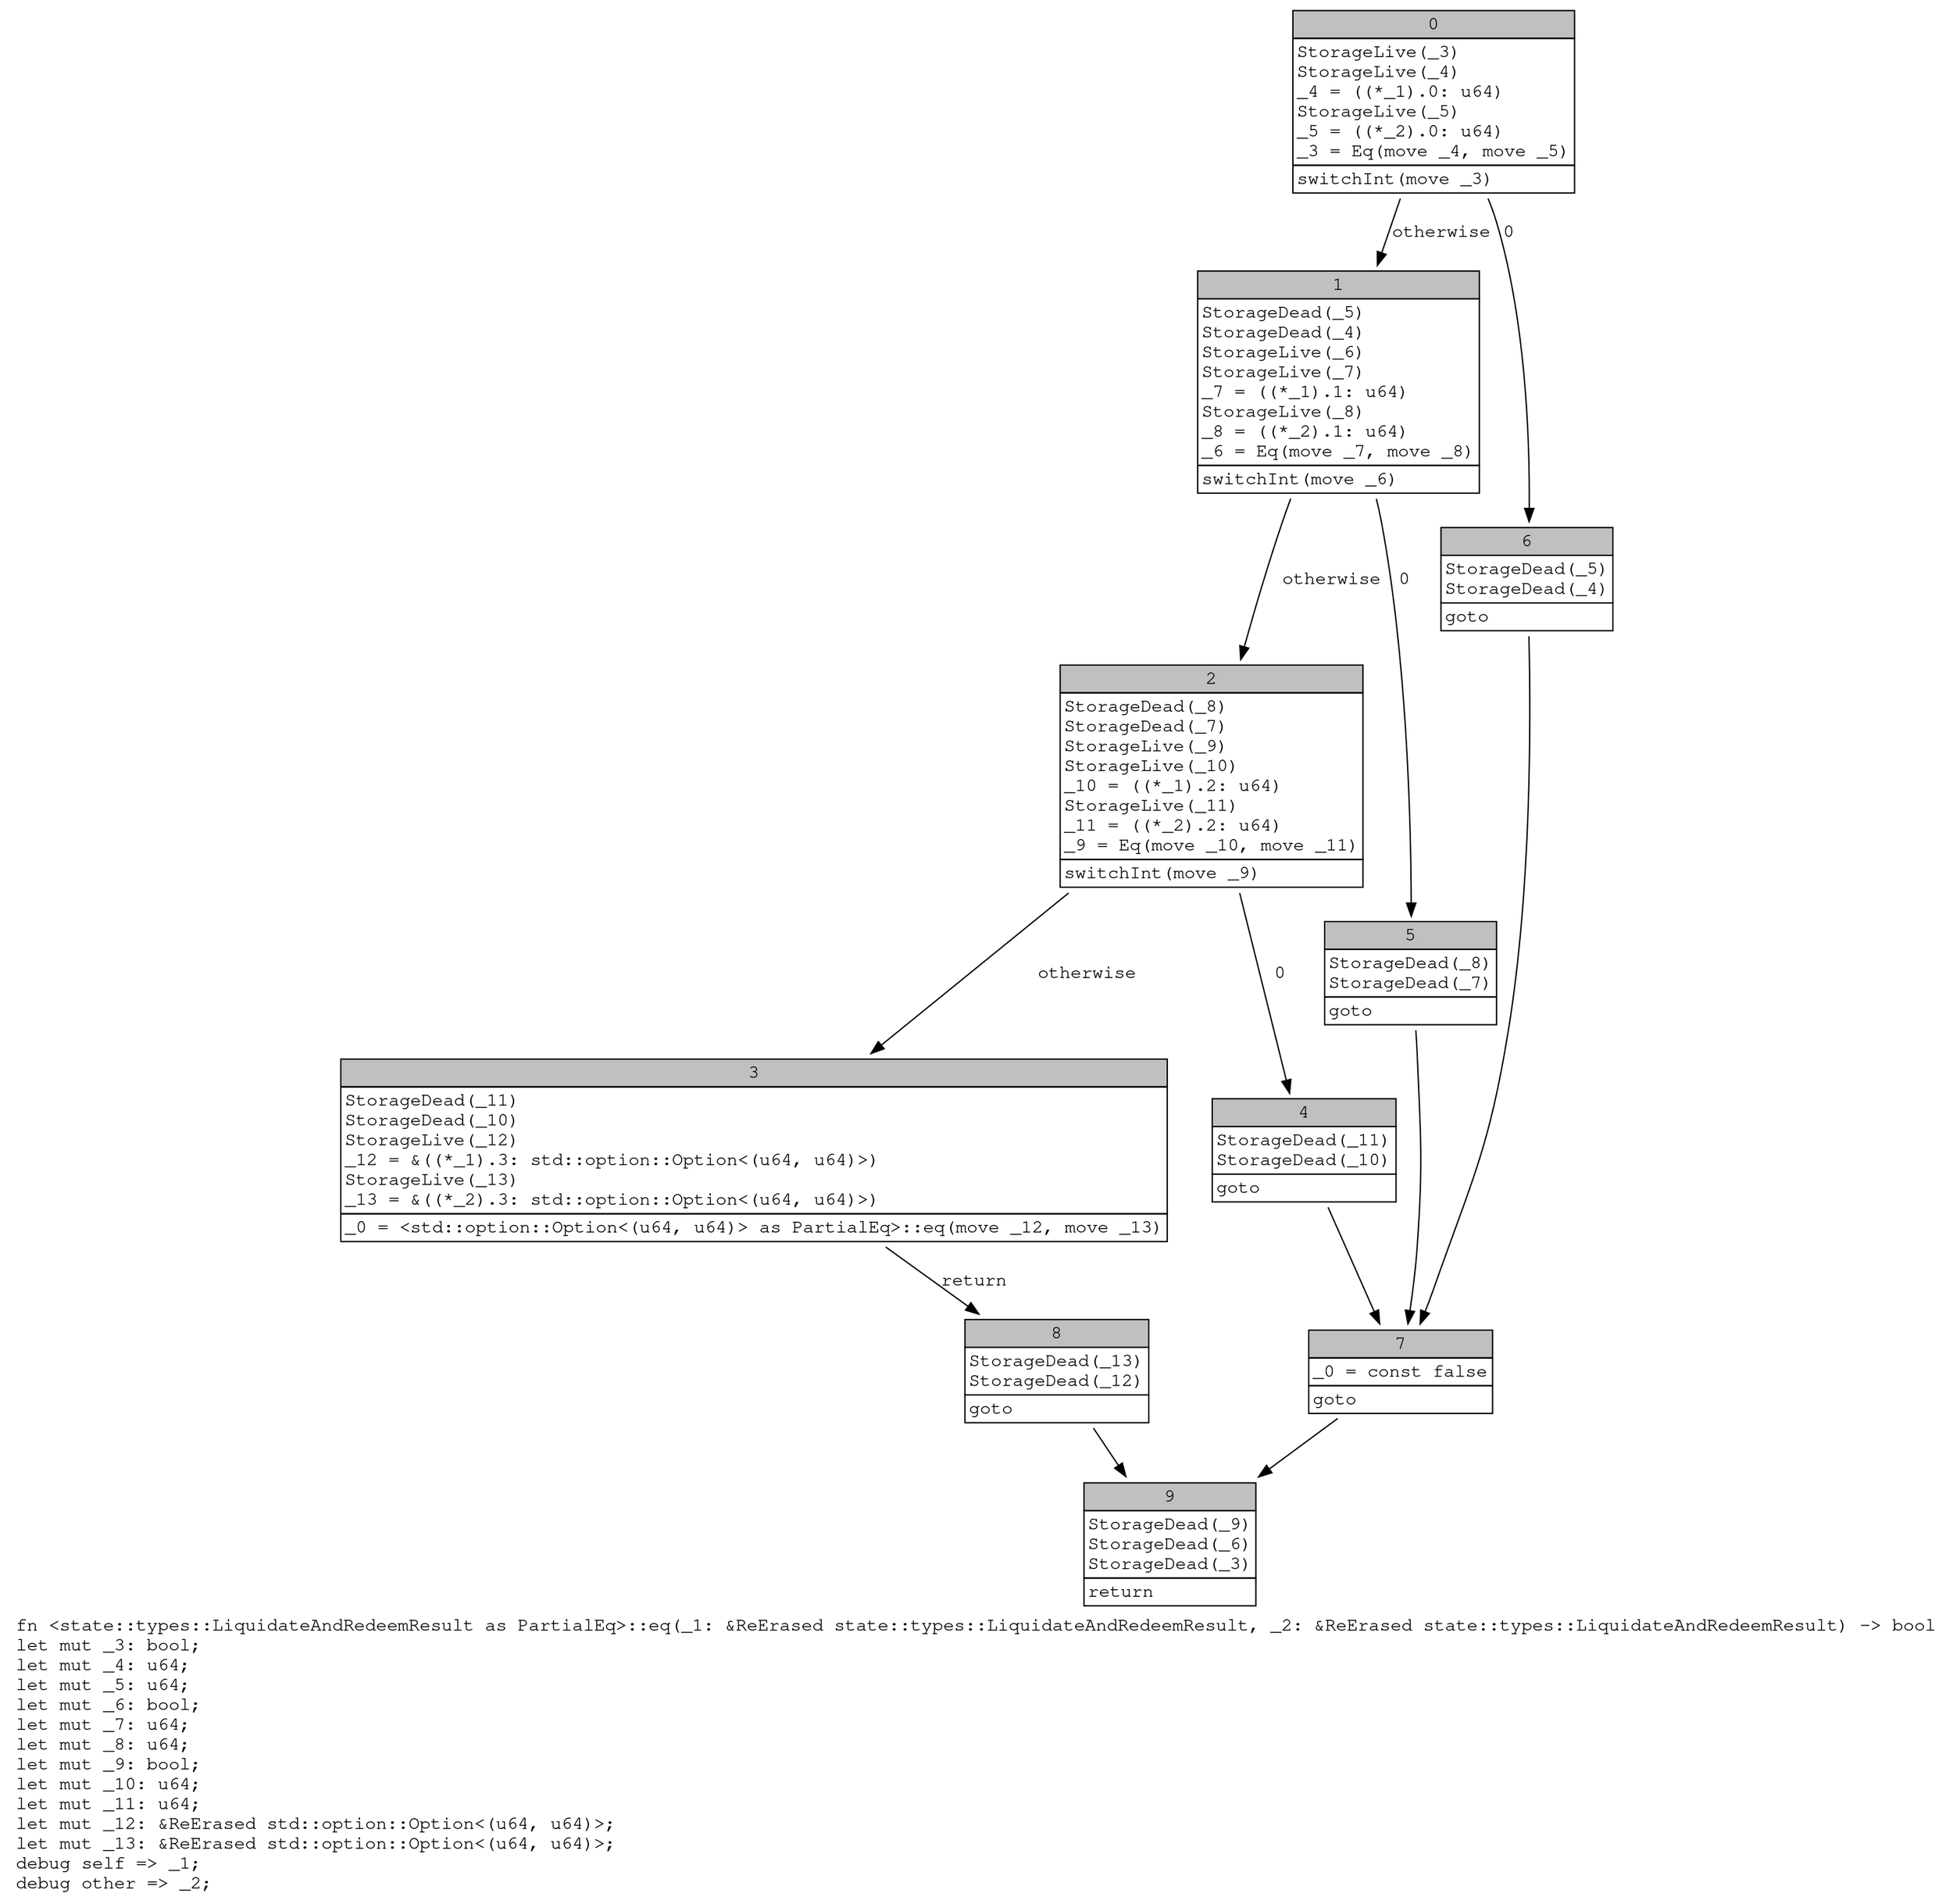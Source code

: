 digraph Mir_0_10690 {
    graph [fontname="Courier, monospace"];
    node [fontname="Courier, monospace"];
    edge [fontname="Courier, monospace"];
    label=<fn &lt;state::types::LiquidateAndRedeemResult as PartialEq&gt;::eq(_1: &amp;ReErased state::types::LiquidateAndRedeemResult, _2: &amp;ReErased state::types::LiquidateAndRedeemResult) -&gt; bool<br align="left"/>let mut _3: bool;<br align="left"/>let mut _4: u64;<br align="left"/>let mut _5: u64;<br align="left"/>let mut _6: bool;<br align="left"/>let mut _7: u64;<br align="left"/>let mut _8: u64;<br align="left"/>let mut _9: bool;<br align="left"/>let mut _10: u64;<br align="left"/>let mut _11: u64;<br align="left"/>let mut _12: &amp;ReErased std::option::Option&lt;(u64, u64)&gt;;<br align="left"/>let mut _13: &amp;ReErased std::option::Option&lt;(u64, u64)&gt;;<br align="left"/>debug self =&gt; _1;<br align="left"/>debug other =&gt; _2;<br align="left"/>>;
    bb0__0_10690 [shape="none", label=<<table border="0" cellborder="1" cellspacing="0"><tr><td bgcolor="gray" align="center" colspan="1">0</td></tr><tr><td align="left" balign="left">StorageLive(_3)<br/>StorageLive(_4)<br/>_4 = ((*_1).0: u64)<br/>StorageLive(_5)<br/>_5 = ((*_2).0: u64)<br/>_3 = Eq(move _4, move _5)<br/></td></tr><tr><td align="left">switchInt(move _3)</td></tr></table>>];
    bb1__0_10690 [shape="none", label=<<table border="0" cellborder="1" cellspacing="0"><tr><td bgcolor="gray" align="center" colspan="1">1</td></tr><tr><td align="left" balign="left">StorageDead(_5)<br/>StorageDead(_4)<br/>StorageLive(_6)<br/>StorageLive(_7)<br/>_7 = ((*_1).1: u64)<br/>StorageLive(_8)<br/>_8 = ((*_2).1: u64)<br/>_6 = Eq(move _7, move _8)<br/></td></tr><tr><td align="left">switchInt(move _6)</td></tr></table>>];
    bb2__0_10690 [shape="none", label=<<table border="0" cellborder="1" cellspacing="0"><tr><td bgcolor="gray" align="center" colspan="1">2</td></tr><tr><td align="left" balign="left">StorageDead(_8)<br/>StorageDead(_7)<br/>StorageLive(_9)<br/>StorageLive(_10)<br/>_10 = ((*_1).2: u64)<br/>StorageLive(_11)<br/>_11 = ((*_2).2: u64)<br/>_9 = Eq(move _10, move _11)<br/></td></tr><tr><td align="left">switchInt(move _9)</td></tr></table>>];
    bb3__0_10690 [shape="none", label=<<table border="0" cellborder="1" cellspacing="0"><tr><td bgcolor="gray" align="center" colspan="1">3</td></tr><tr><td align="left" balign="left">StorageDead(_11)<br/>StorageDead(_10)<br/>StorageLive(_12)<br/>_12 = &amp;((*_1).3: std::option::Option&lt;(u64, u64)&gt;)<br/>StorageLive(_13)<br/>_13 = &amp;((*_2).3: std::option::Option&lt;(u64, u64)&gt;)<br/></td></tr><tr><td align="left">_0 = &lt;std::option::Option&lt;(u64, u64)&gt; as PartialEq&gt;::eq(move _12, move _13)</td></tr></table>>];
    bb4__0_10690 [shape="none", label=<<table border="0" cellborder="1" cellspacing="0"><tr><td bgcolor="gray" align="center" colspan="1">4</td></tr><tr><td align="left" balign="left">StorageDead(_11)<br/>StorageDead(_10)<br/></td></tr><tr><td align="left">goto</td></tr></table>>];
    bb5__0_10690 [shape="none", label=<<table border="0" cellborder="1" cellspacing="0"><tr><td bgcolor="gray" align="center" colspan="1">5</td></tr><tr><td align="left" balign="left">StorageDead(_8)<br/>StorageDead(_7)<br/></td></tr><tr><td align="left">goto</td></tr></table>>];
    bb6__0_10690 [shape="none", label=<<table border="0" cellborder="1" cellspacing="0"><tr><td bgcolor="gray" align="center" colspan="1">6</td></tr><tr><td align="left" balign="left">StorageDead(_5)<br/>StorageDead(_4)<br/></td></tr><tr><td align="left">goto</td></tr></table>>];
    bb7__0_10690 [shape="none", label=<<table border="0" cellborder="1" cellspacing="0"><tr><td bgcolor="gray" align="center" colspan="1">7</td></tr><tr><td align="left" balign="left">_0 = const false<br/></td></tr><tr><td align="left">goto</td></tr></table>>];
    bb8__0_10690 [shape="none", label=<<table border="0" cellborder="1" cellspacing="0"><tr><td bgcolor="gray" align="center" colspan="1">8</td></tr><tr><td align="left" balign="left">StorageDead(_13)<br/>StorageDead(_12)<br/></td></tr><tr><td align="left">goto</td></tr></table>>];
    bb9__0_10690 [shape="none", label=<<table border="0" cellborder="1" cellspacing="0"><tr><td bgcolor="gray" align="center" colspan="1">9</td></tr><tr><td align="left" balign="left">StorageDead(_9)<br/>StorageDead(_6)<br/>StorageDead(_3)<br/></td></tr><tr><td align="left">return</td></tr></table>>];
    bb0__0_10690 -> bb6__0_10690 [label="0"];
    bb0__0_10690 -> bb1__0_10690 [label="otherwise"];
    bb1__0_10690 -> bb5__0_10690 [label="0"];
    bb1__0_10690 -> bb2__0_10690 [label="otherwise"];
    bb2__0_10690 -> bb4__0_10690 [label="0"];
    bb2__0_10690 -> bb3__0_10690 [label="otherwise"];
    bb3__0_10690 -> bb8__0_10690 [label="return"];
    bb4__0_10690 -> bb7__0_10690 [label=""];
    bb5__0_10690 -> bb7__0_10690 [label=""];
    bb6__0_10690 -> bb7__0_10690 [label=""];
    bb7__0_10690 -> bb9__0_10690 [label=""];
    bb8__0_10690 -> bb9__0_10690 [label=""];
}

